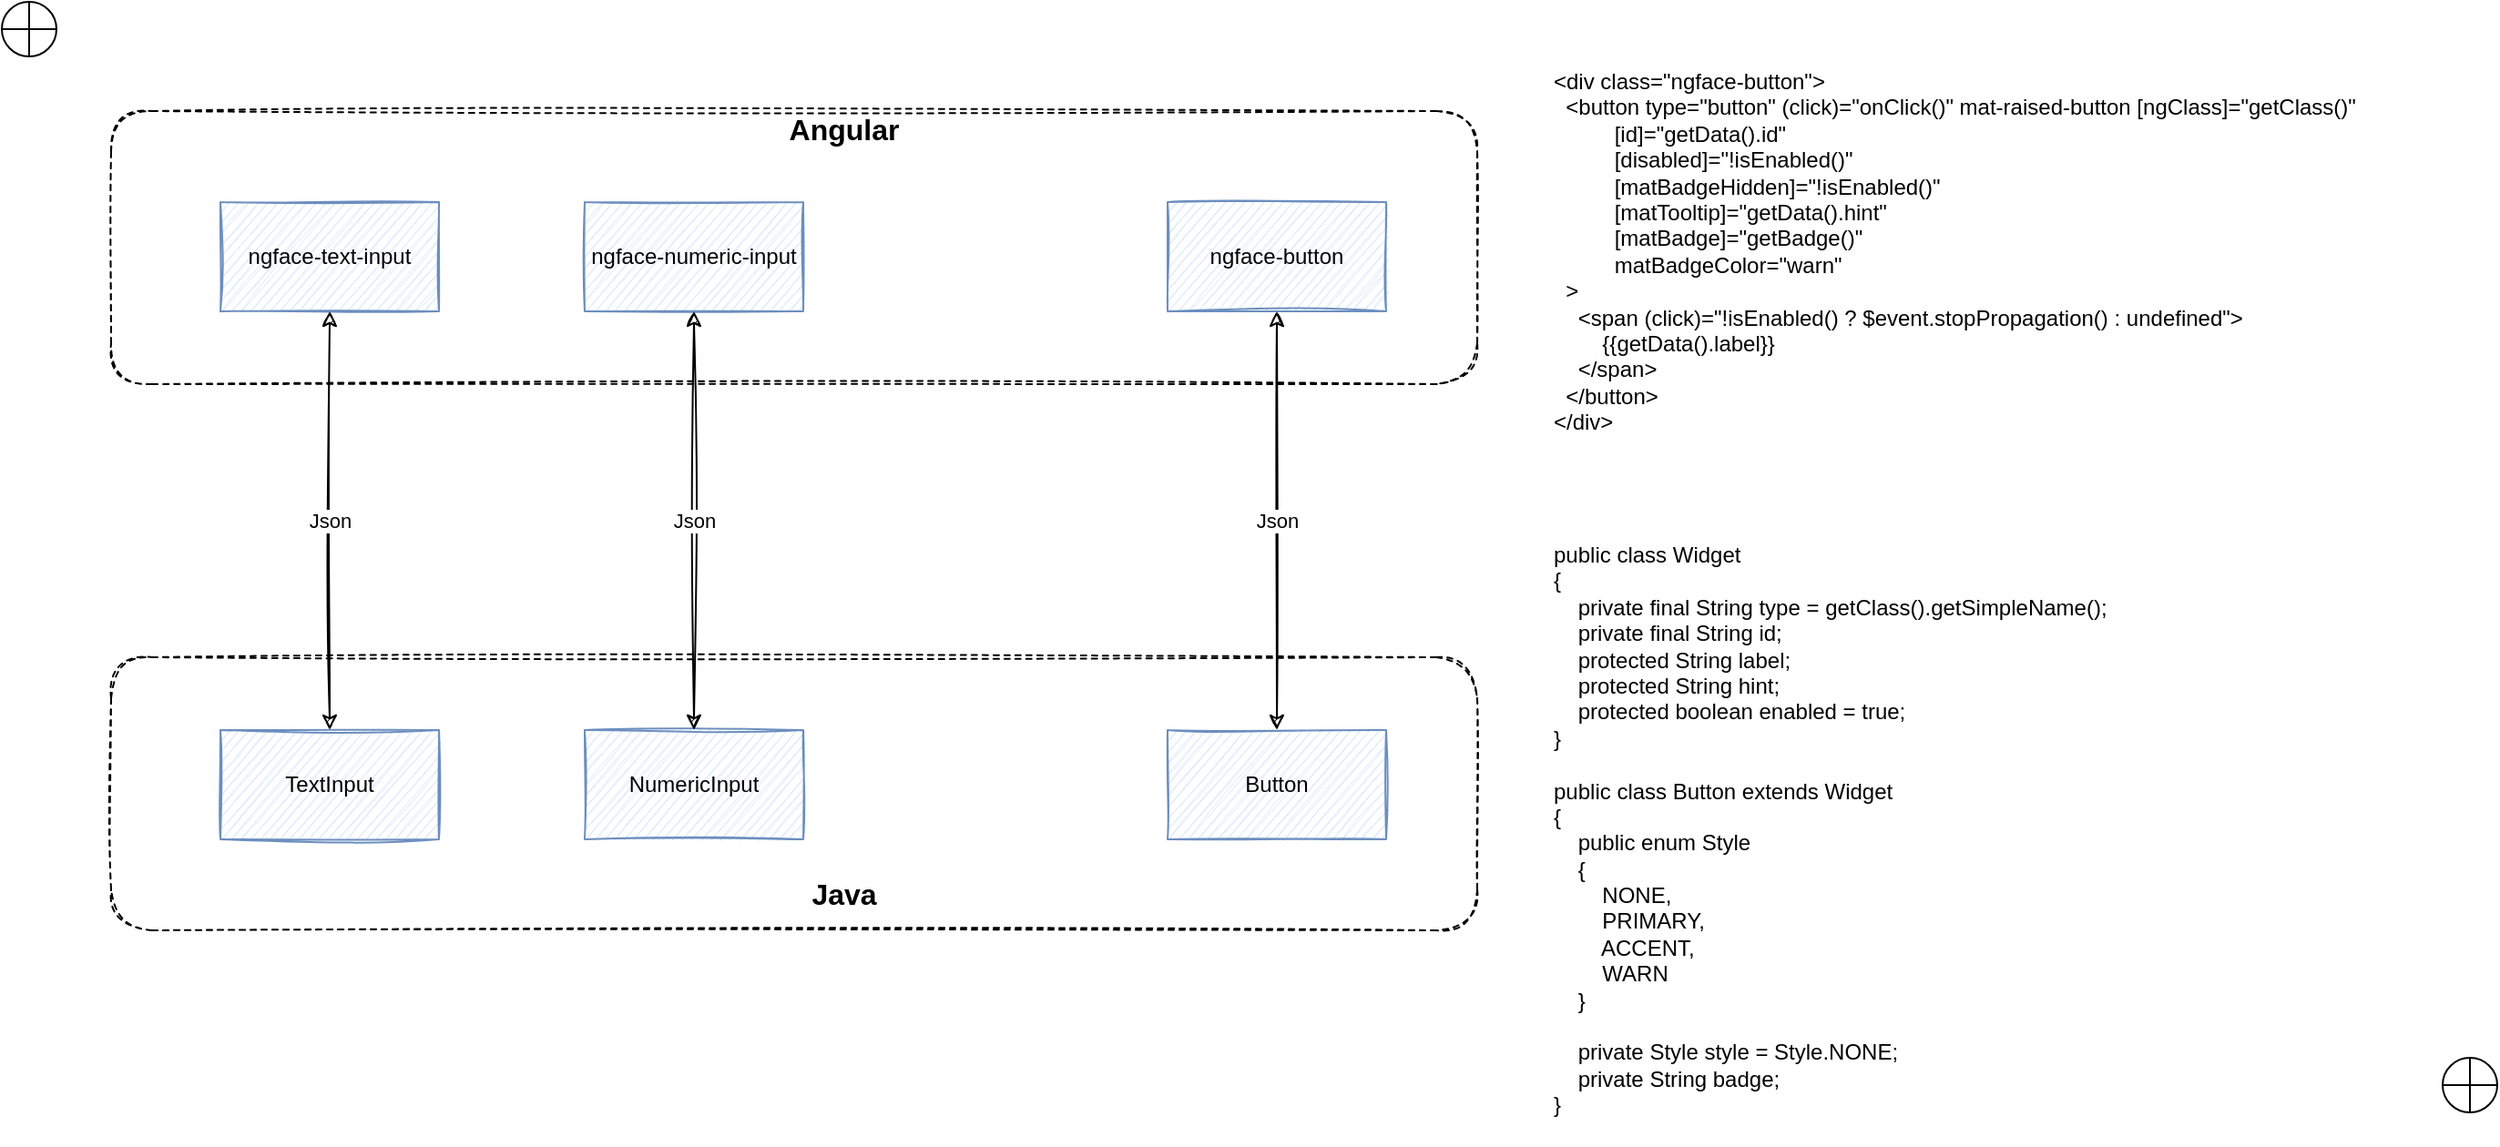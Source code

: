 <mxfile version="14.5.1" type="device"><diagram id="NC7hw6OLxTDnJs8yUpqR" name="Page-1"><mxGraphModel dx="2462" dy="1182" grid="1" gridSize="10" guides="1" tooltips="1" connect="1" arrows="1" fold="1" page="0" pageScale="1" pageWidth="850" pageHeight="1100" math="0" shadow="0"><root><mxCell id="0"/><mxCell id="1" parent="0"/><mxCell id="VMUNvI-6wCQJHCTHKvK9-14" value="" style="rounded=1;whiteSpace=wrap;html=1;sketch=1;dashed=1;" vertex="1" parent="1"><mxGeometry x="-180" y="110" width="750" height="150" as="geometry"/></mxCell><mxCell id="VMUNvI-6wCQJHCTHKvK9-13" value="" style="rounded=1;whiteSpace=wrap;html=1;sketch=1;dashed=1;" vertex="1" parent="1"><mxGeometry x="-180" y="410" width="750" height="150" as="geometry"/></mxCell><mxCell id="VMUNvI-6wCQJHCTHKvK9-1" value="ngface-text-input" style="rounded=0;whiteSpace=wrap;html=1;fillColor=#dae8fc;strokeColor=#6c8ebf;sketch=1;" vertex="1" parent="1"><mxGeometry x="-120" y="160" width="120" height="60" as="geometry"/></mxCell><mxCell id="VMUNvI-6wCQJHCTHKvK9-2" value="TextInput" style="rounded=0;whiteSpace=wrap;html=1;fillColor=#dae8fc;strokeColor=#6c8ebf;sketch=1;" vertex="1" parent="1"><mxGeometry x="-120" y="450" width="120" height="60" as="geometry"/></mxCell><mxCell id="VMUNvI-6wCQJHCTHKvK9-6" value="Json" style="endArrow=classic;startArrow=classic;html=1;entryX=0.5;entryY=1;entryDx=0;entryDy=0;sketch=1;" edge="1" parent="1" source="VMUNvI-6wCQJHCTHKvK9-2" target="VMUNvI-6wCQJHCTHKvK9-1"><mxGeometry width="50" height="50" relative="1" as="geometry"><mxPoint x="-280" y="370" as="sourcePoint"/><mxPoint x="-230" y="320" as="targetPoint"/></mxGeometry></mxCell><mxCell id="VMUNvI-6wCQJHCTHKvK9-7" value="NumericInput" style="rounded=0;whiteSpace=wrap;html=1;fillColor=#dae8fc;strokeColor=#6c8ebf;sketch=1;" vertex="1" parent="1"><mxGeometry x="80" y="450" width="120" height="60" as="geometry"/></mxCell><mxCell id="VMUNvI-6wCQJHCTHKvK9-8" value="ngface-numeric-input" style="rounded=0;whiteSpace=wrap;html=1;fillColor=#dae8fc;strokeColor=#6c8ebf;sketch=1;" vertex="1" parent="1"><mxGeometry x="80" y="160" width="120" height="60" as="geometry"/></mxCell><mxCell id="VMUNvI-6wCQJHCTHKvK9-9" value="Json" style="endArrow=classic;startArrow=classic;html=1;entryX=0.5;entryY=1;entryDx=0;entryDy=0;sketch=1;" edge="1" parent="1" source="VMUNvI-6wCQJHCTHKvK9-7" target="VMUNvI-6wCQJHCTHKvK9-8"><mxGeometry width="50" height="50" relative="1" as="geometry"><mxPoint x="310" y="370" as="sourcePoint"/><mxPoint x="360" y="320" as="targetPoint"/></mxGeometry></mxCell><mxCell id="VMUNvI-6wCQJHCTHKvK9-10" value="ngface-button" style="rounded=0;whiteSpace=wrap;html=1;fillColor=#dae8fc;strokeColor=#6c8ebf;sketch=1;" vertex="1" parent="1"><mxGeometry x="400" y="160" width="120" height="60" as="geometry"/></mxCell><mxCell id="VMUNvI-6wCQJHCTHKvK9-11" value="Button" style="rounded=0;whiteSpace=wrap;html=1;fillColor=#dae8fc;strokeColor=#6c8ebf;sketch=1;" vertex="1" parent="1"><mxGeometry x="400" y="450" width="120" height="60" as="geometry"/></mxCell><mxCell id="VMUNvI-6wCQJHCTHKvK9-12" value="Json" style="endArrow=classic;startArrow=classic;html=1;entryX=0.5;entryY=1;entryDx=0;entryDy=0;exitX=0.5;exitY=0;exitDx=0;exitDy=0;sketch=1;" edge="1" parent="1" source="VMUNvI-6wCQJHCTHKvK9-11" target="VMUNvI-6wCQJHCTHKvK9-10"><mxGeometry width="50" height="50" relative="1" as="geometry"><mxPoint x="550" y="360" as="sourcePoint"/><mxPoint x="600" y="310" as="targetPoint"/></mxGeometry></mxCell><mxCell id="VMUNvI-6wCQJHCTHKvK9-15" value="Angular" style="text;html=1;strokeColor=none;fillColor=none;align=center;verticalAlign=middle;whiteSpace=wrap;rounded=0;dashed=1;sketch=1;fontStyle=1;fontSize=16;" vertex="1" parent="1"><mxGeometry x="170" y="110" width="105" height="20" as="geometry"/></mxCell><mxCell id="VMUNvI-6wCQJHCTHKvK9-16" value="Java" style="text;html=1;strokeColor=none;fillColor=none;align=center;verticalAlign=middle;whiteSpace=wrap;rounded=0;dashed=1;sketch=1;fontStyle=1;fontSize=16;" vertex="1" parent="1"><mxGeometry x="170" y="530" width="105" height="20" as="geometry"/></mxCell><mxCell id="VMUNvI-6wCQJHCTHKvK9-17" value="&lt;div&gt;&amp;lt;div class=&quot;ngface-button&quot;&amp;gt;&lt;/div&gt;&lt;div&gt;&amp;nbsp; &amp;lt;button type=&quot;button&quot; (click)=&quot;onClick()&quot; mat-raised-button [ngClass]=&quot;getClass()&quot;&lt;/div&gt;&lt;div&gt;&amp;nbsp; &amp;nbsp; &amp;nbsp; &amp;nbsp; &amp;nbsp; [id]=&quot;getData().id&quot;&lt;/div&gt;&lt;div&gt;&amp;nbsp; &amp;nbsp; &amp;nbsp; &amp;nbsp; &amp;nbsp; [disabled]=&quot;!isEnabled()&quot;&lt;/div&gt;&lt;div&gt;&amp;nbsp; &amp;nbsp; &amp;nbsp; &amp;nbsp; &amp;nbsp; [matBadgeHidden]=&quot;!isEnabled()&quot;&lt;/div&gt;&lt;div&gt;&amp;nbsp; &amp;nbsp; &amp;nbsp; &amp;nbsp; &amp;nbsp; [matTooltip]=&quot;getData().hint&quot;&lt;/div&gt;&lt;div&gt;&amp;nbsp; &amp;nbsp; &amp;nbsp; &amp;nbsp; &amp;nbsp; [matBadge]=&quot;getBadge()&quot;&lt;/div&gt;&lt;div&gt;&amp;nbsp; &amp;nbsp; &amp;nbsp; &amp;nbsp; &amp;nbsp; matBadgeColor=&quot;warn&quot;&lt;/div&gt;&lt;div&gt;&amp;nbsp; &amp;gt;&lt;/div&gt;&lt;div&gt;&amp;nbsp; &amp;nbsp; &amp;lt;span (click)=&quot;!isEnabled() ? $event.stopPropagation() : undefined&quot;&amp;gt;&lt;/div&gt;&lt;div&gt;&amp;nbsp; &amp;nbsp; &amp;nbsp; &amp;nbsp; {{getData().label}}&lt;/div&gt;&lt;div&gt;&amp;nbsp; &amp;nbsp; &amp;lt;/span&amp;gt;&lt;/div&gt;&lt;div&gt;&amp;nbsp; &amp;lt;/button&amp;gt;&lt;/div&gt;&lt;div&gt;&amp;lt;/div&amp;gt;&lt;/div&gt;&lt;div&gt;&lt;br&gt;&lt;/div&gt;" style="text;html=1;align=left;verticalAlign=top;whiteSpace=wrap;rounded=0;dashed=1;sketch=1;fontSize=12;labelBackgroundColor=none;labelBorderColor=none;" vertex="1" parent="1"><mxGeometry x="610" y="80" width="520" height="220" as="geometry"/></mxCell><mxCell id="VMUNvI-6wCQJHCTHKvK9-18" value="&lt;div&gt;&lt;div&gt;public class Widget&lt;/div&gt;&lt;div&gt;{&lt;/div&gt;&lt;div&gt;&amp;nbsp; &amp;nbsp; private final String type = getClass().getSimpleName();&lt;/div&gt;&lt;div&gt;&amp;nbsp; &amp;nbsp; private final String id;&lt;/div&gt;&lt;div&gt;&amp;nbsp; &amp;nbsp; protected String label;&lt;/div&gt;&lt;div&gt;&amp;nbsp; &amp;nbsp; protected String hint;&lt;/div&gt;&lt;div&gt;&amp;nbsp; &amp;nbsp; protected boolean enabled = true;&lt;/div&gt;&lt;div&gt;}&lt;/div&gt;&lt;div&gt;&lt;br&gt;&lt;/div&gt;&lt;div&gt;public class Button extends Widget&lt;/div&gt;&lt;div&gt;{&lt;/div&gt;&lt;div&gt;&amp;nbsp; &amp;nbsp; public enum Style&lt;/div&gt;&lt;div&gt;&amp;nbsp; &amp;nbsp; {&lt;/div&gt;&lt;div&gt;&amp;nbsp; &amp;nbsp; &amp;nbsp; &amp;nbsp; NONE,&lt;/div&gt;&lt;div&gt;&amp;nbsp; &amp;nbsp; &amp;nbsp; &amp;nbsp; PRIMARY,&lt;/div&gt;&lt;div&gt;&amp;nbsp; &amp;nbsp; &amp;nbsp; &amp;nbsp; ACCENT,&lt;/div&gt;&lt;div&gt;&amp;nbsp; &amp;nbsp; &amp;nbsp; &amp;nbsp; WARN&lt;/div&gt;&lt;div&gt;&amp;nbsp; &amp;nbsp; }&lt;/div&gt;&lt;div&gt;&lt;br&gt;&lt;/div&gt;&lt;div&gt;&amp;nbsp; &amp;nbsp; private Style style = Style.NONE;&lt;/div&gt;&lt;div&gt;&amp;nbsp; &amp;nbsp; private String badge;&lt;/div&gt;&lt;div&gt;}&lt;/div&gt;&lt;/div&gt;&lt;div&gt;&lt;br&gt;&lt;/div&gt;" style="text;html=1;strokeColor=none;fillColor=none;align=left;verticalAlign=top;whiteSpace=wrap;rounded=0;dashed=1;sketch=1;fontSize=12;" vertex="1" parent="1"><mxGeometry x="610" y="340" width="520" height="330" as="geometry"/></mxCell><mxCell id="VMUNvI-6wCQJHCTHKvK9-19" value="" style="shape=orEllipse;perimeter=ellipsePerimeter;whiteSpace=wrap;html=1;backgroundOutline=1;labelBackgroundColor=none;sketch=0;fontSize=12;align=left;" vertex="1" parent="1"><mxGeometry x="-240" y="50" width="30" height="30" as="geometry"/></mxCell><mxCell id="VMUNvI-6wCQJHCTHKvK9-20" value="" style="shape=orEllipse;perimeter=ellipsePerimeter;whiteSpace=wrap;html=1;backgroundOutline=1;labelBackgroundColor=none;sketch=0;fontSize=12;align=left;" vertex="1" parent="1"><mxGeometry x="1100" y="630" width="30" height="30" as="geometry"/></mxCell></root></mxGraphModel></diagram></mxfile>